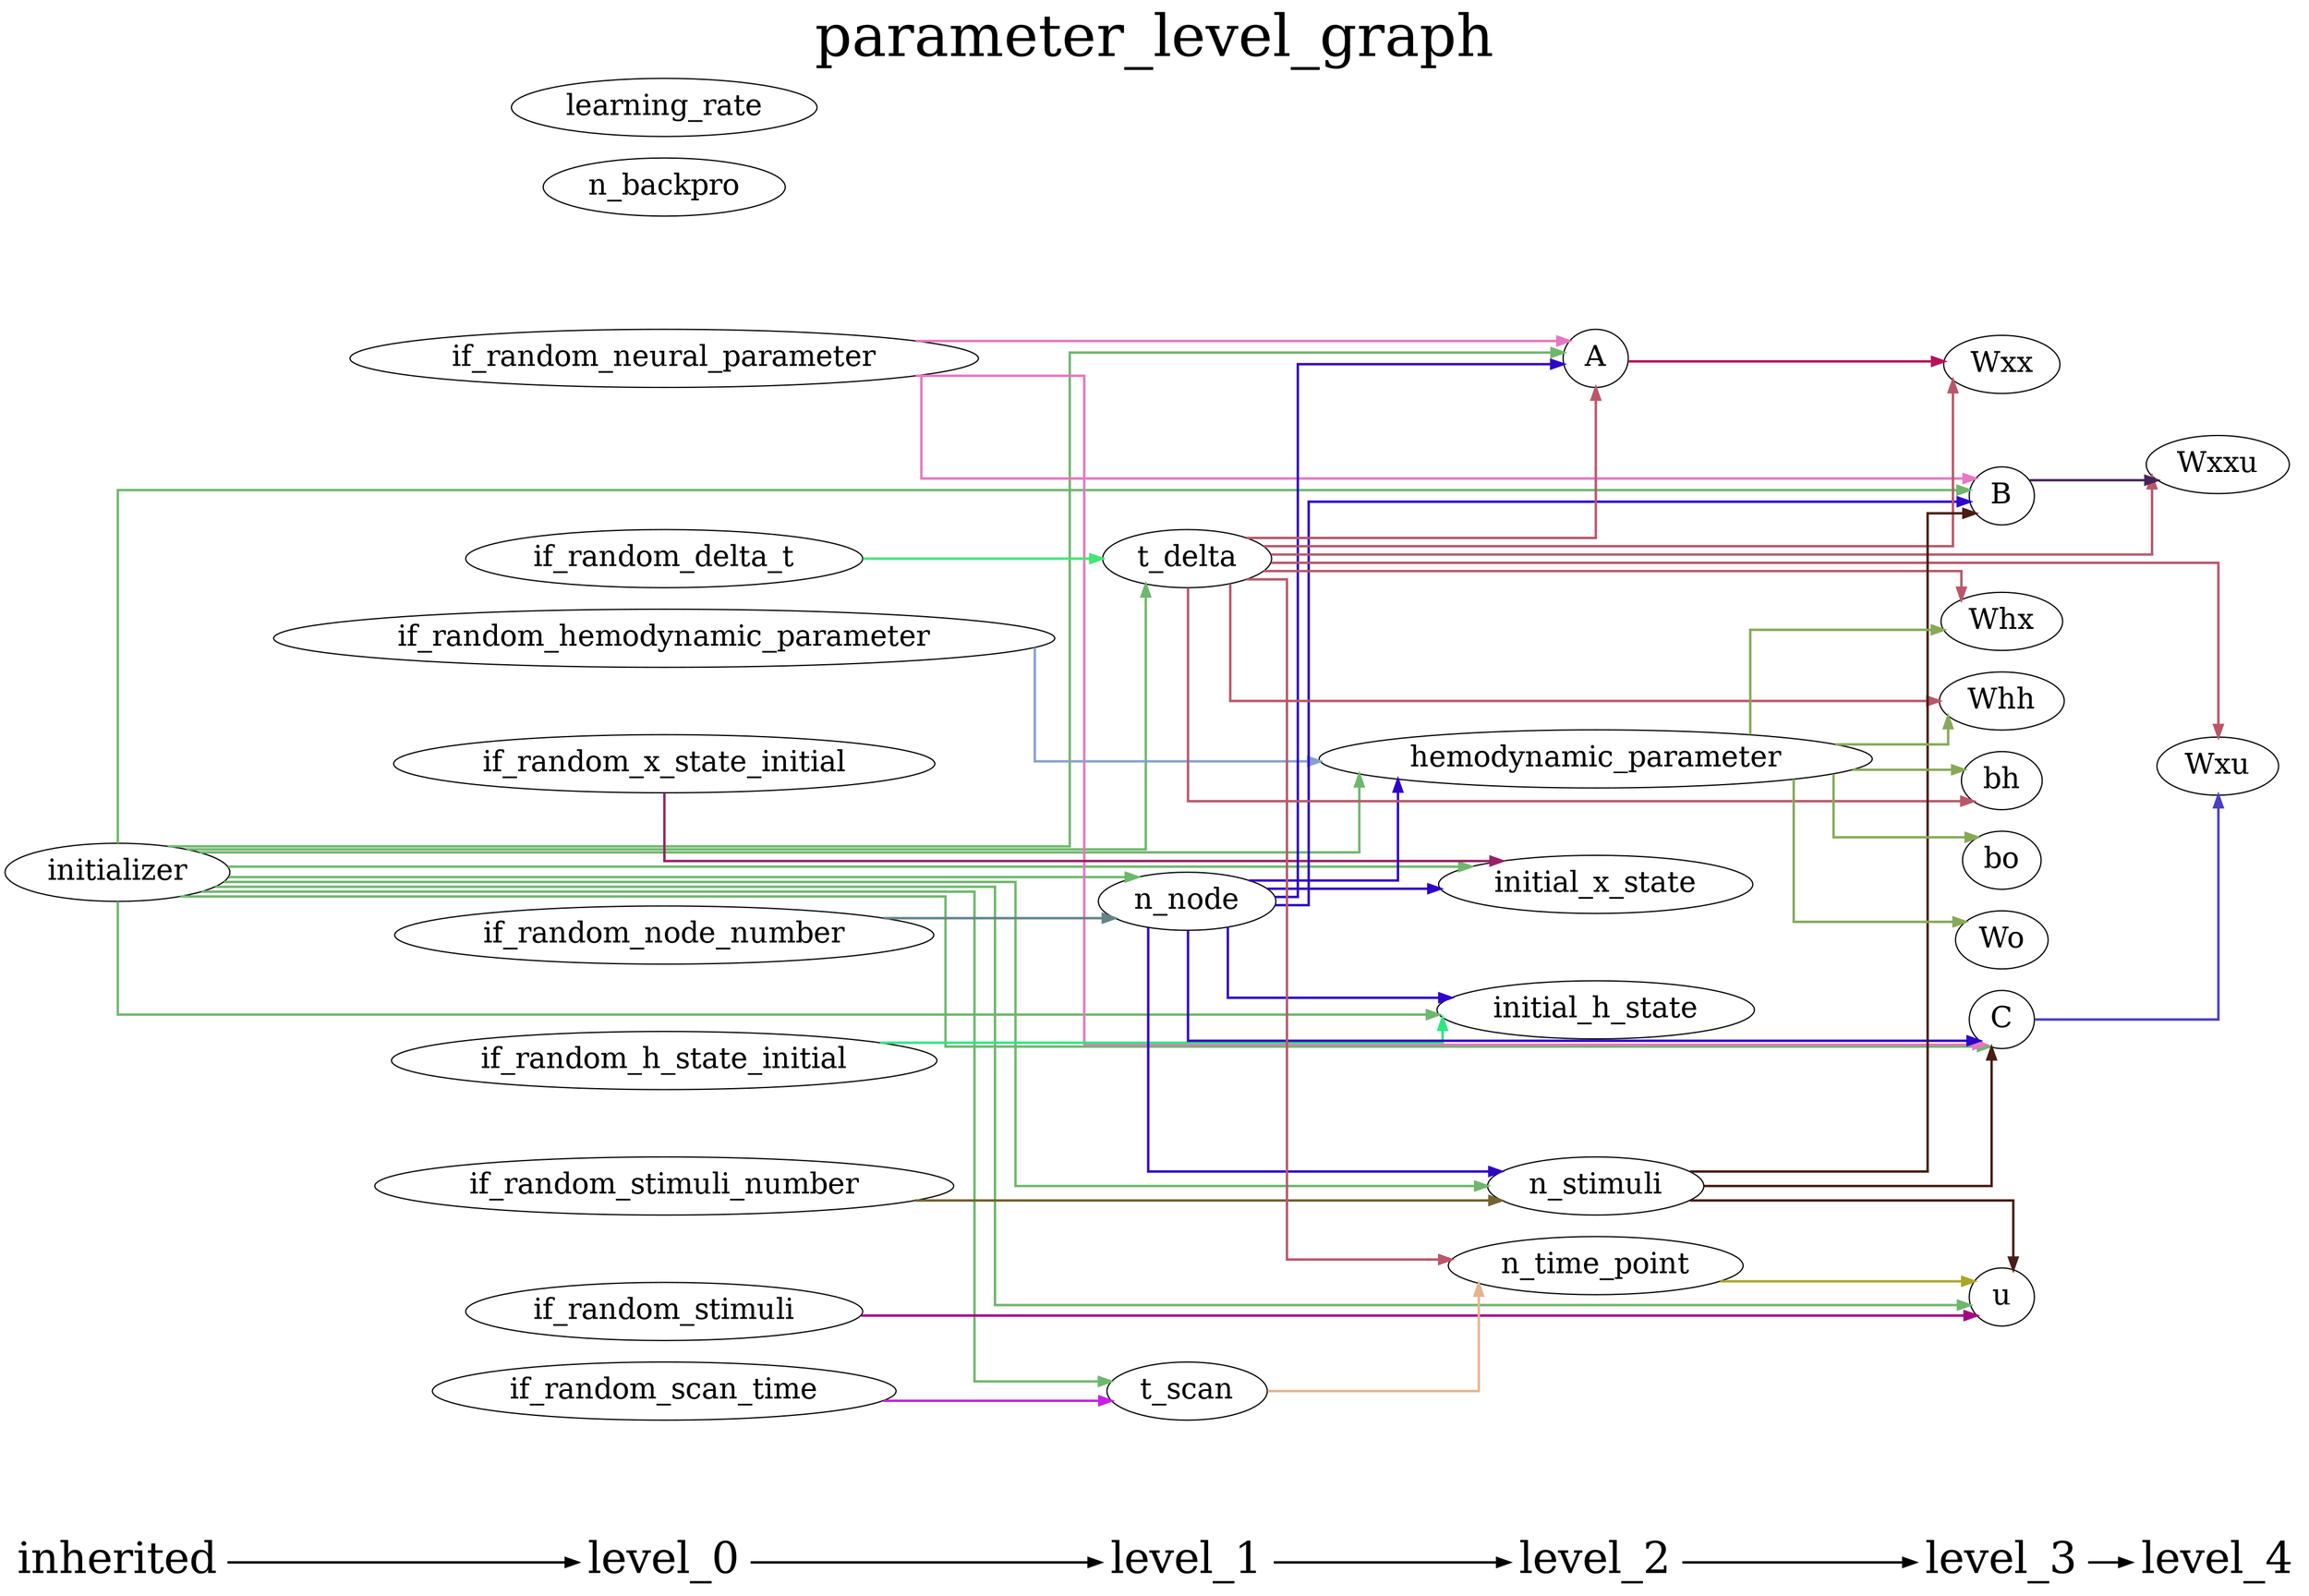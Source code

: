 digraph G {
          splines=ortho;
          fontsize = 48;
          rankdir = "LR";
          node[fontsize=24];
          edge[penwidth=2];
          {
          node [shape=plaintext fontsize=36];
          inherited -> 
          level_0 -> 
          level_1 -> 
          level_2 -> 
          level_3 -> 
          level_4
          }
          {rank = same;
          inherited;
          initializer;
          }
          {rank = same;
          level_0;
          if_random_neural_parameter;
          if_random_hemodynamic_parameter;
          if_random_x_state_initial;
          if_random_h_state_initial;
          if_random_stimuli;
          if_random_node_number;
          if_random_stimuli_number;
          if_random_delta_t;
          if_random_scan_time;
          n_backpro;
          learning_rate;
          }
          {rank = same;
          level_1;
          n_node;
          t_delta;
          t_scan;
          }
          {rank = same;
          level_2;
          n_time_point;
          n_stimuli;
          A;
          hemodynamic_parameter;
          initial_x_state;
          initial_h_state;
          }
          {rank = same;
          level_3;
          u;
          B;
          C;
          Wxx;
          Whx;
          Whh;
          bh;
          Wo;
          bo;
          }
          {rank = same;
          level_4;
          Wxxu;
          Wxu;
          }
          initializer -> n_node [color="#6EB76C"];
          initializer -> A [color="#6EB76C"];
          initializer -> initial_x_state [color="#6EB76C"];
          initializer -> B [color="#6EB76C"];
          initializer -> n_stimuli [color="#6EB76C"];
          initializer -> hemodynamic_parameter [color="#6EB76C"];
          initializer -> C [color="#6EB76C"];
          initializer -> t_scan [color="#6EB76C"];
          initializer -> t_delta [color="#6EB76C"];
          initializer -> initial_h_state [color="#6EB76C"];
          initializer -> u [color="#6EB76C"];
          if_random_h_state_initial -> initial_h_state [color="#2EE87E"];
          if_random_node_number -> n_node [color="#628489"];
          n_node -> A [color="#3004C9"];
          n_node -> initial_x_state [color="#3004C9"];
          n_node -> B [color="#3004C9"];
          n_node -> n_stimuli [color="#3004C9"];
          n_node -> hemodynamic_parameter [color="#3004C9"];
          n_node -> C [color="#3004C9"];
          n_node -> initial_h_state [color="#3004C9"];
          t_scan -> n_time_point [color="#E4B491"];
          A -> Wxx [color="#B7115C"];
          t_delta -> Whh [color="#B95769"];
          t_delta -> A [color="#B95769"];
          t_delta -> Wxxu [color="#B95769"];
          t_delta -> Whx [color="#B95769"];
          t_delta -> bh [color="#B95769"];
          t_delta -> n_time_point [color="#B95769"];
          t_delta -> Wxx [color="#B95769"];
          t_delta -> Wxu [color="#B95769"];
          if_random_x_state_initial -> initial_x_state [color="#972263"];
          if_random_delta_t -> t_delta [color="#41E675"];
          if_random_scan_time -> t_scan [color="#C720E4"];
          C -> Wxu [color="#4840C3"];
          B -> Wxxu [color="#462658"];
          if_random_neural_parameter -> A [color="#E777C0"];
          if_random_neural_parameter -> B [color="#E777C0"];
          if_random_neural_parameter -> C [color="#E777C0"];
          if_random_hemodynamic_parameter -> hemodynamic_parameter [color="#88A0CE"];
          if_random_stimuli_number -> n_stimuli [color="#746330"];
          if_random_stimuli -> u [color="#A60283"];
          n_stimuli -> B [color="#481E14"];
          n_stimuli -> C [color="#481E14"];
          n_stimuli -> u [color="#481E14"];
          hemodynamic_parameter -> Whh [color="#87A957"];
          hemodynamic_parameter -> Whx [color="#87A957"];
          hemodynamic_parameter -> bh [color="#87A957"];
          hemodynamic_parameter -> bo [color="#87A957"];
          hemodynamic_parameter -> Wo [color="#87A957"];
          n_time_point -> u [color="#ABA726"];
          labelloc = "t";
          label = "parameter_level_graph";
}